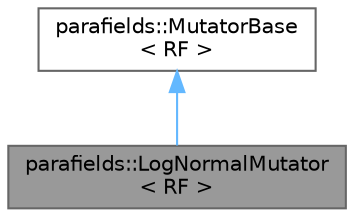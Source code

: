 digraph "parafields::LogNormalMutator&lt; RF &gt;"
{
 // LATEX_PDF_SIZE
  bgcolor="transparent";
  edge [fontname=Helvetica,fontsize=10,labelfontname=Helvetica,labelfontsize=10];
  node [fontname=Helvetica,fontsize=10,shape=box,height=0.2,width=0.4];
  Node1 [id="Node000001",label="parafields::LogNormalMutator\l\< RF \>",height=0.2,width=0.4,color="gray40", fillcolor="grey60", style="filled", fontcolor="black",tooltip="Exponential function mutator for log-normal fields."];
  Node2 -> Node1 [id="edge1_Node000001_Node000002",dir="back",color="steelblue1",style="solid",tooltip=" "];
  Node2 [id="Node000002",label="parafields::MutatorBase\l\< RF \>",height=0.2,width=0.4,color="gray40", fillcolor="white", style="filled",URL="$a01037.html",tooltip="Abstract base class for value transformations."];
}
